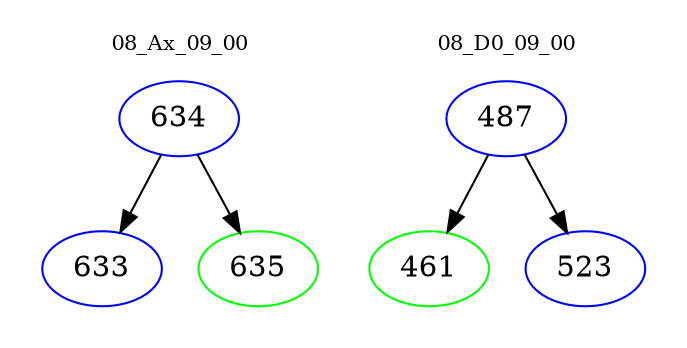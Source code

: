 digraph{
subgraph cluster_0 {
color = white
label = "08_Ax_09_00";
fontsize=10;
T0_634 [label="634", color="blue"]
T0_634 -> T0_633 [color="black"]
T0_633 [label="633", color="blue"]
T0_634 -> T0_635 [color="black"]
T0_635 [label="635", color="green"]
}
subgraph cluster_1 {
color = white
label = "08_D0_09_00";
fontsize=10;
T1_487 [label="487", color="blue"]
T1_487 -> T1_461 [color="black"]
T1_461 [label="461", color="green"]
T1_487 -> T1_523 [color="black"]
T1_523 [label="523", color="blue"]
}
}
